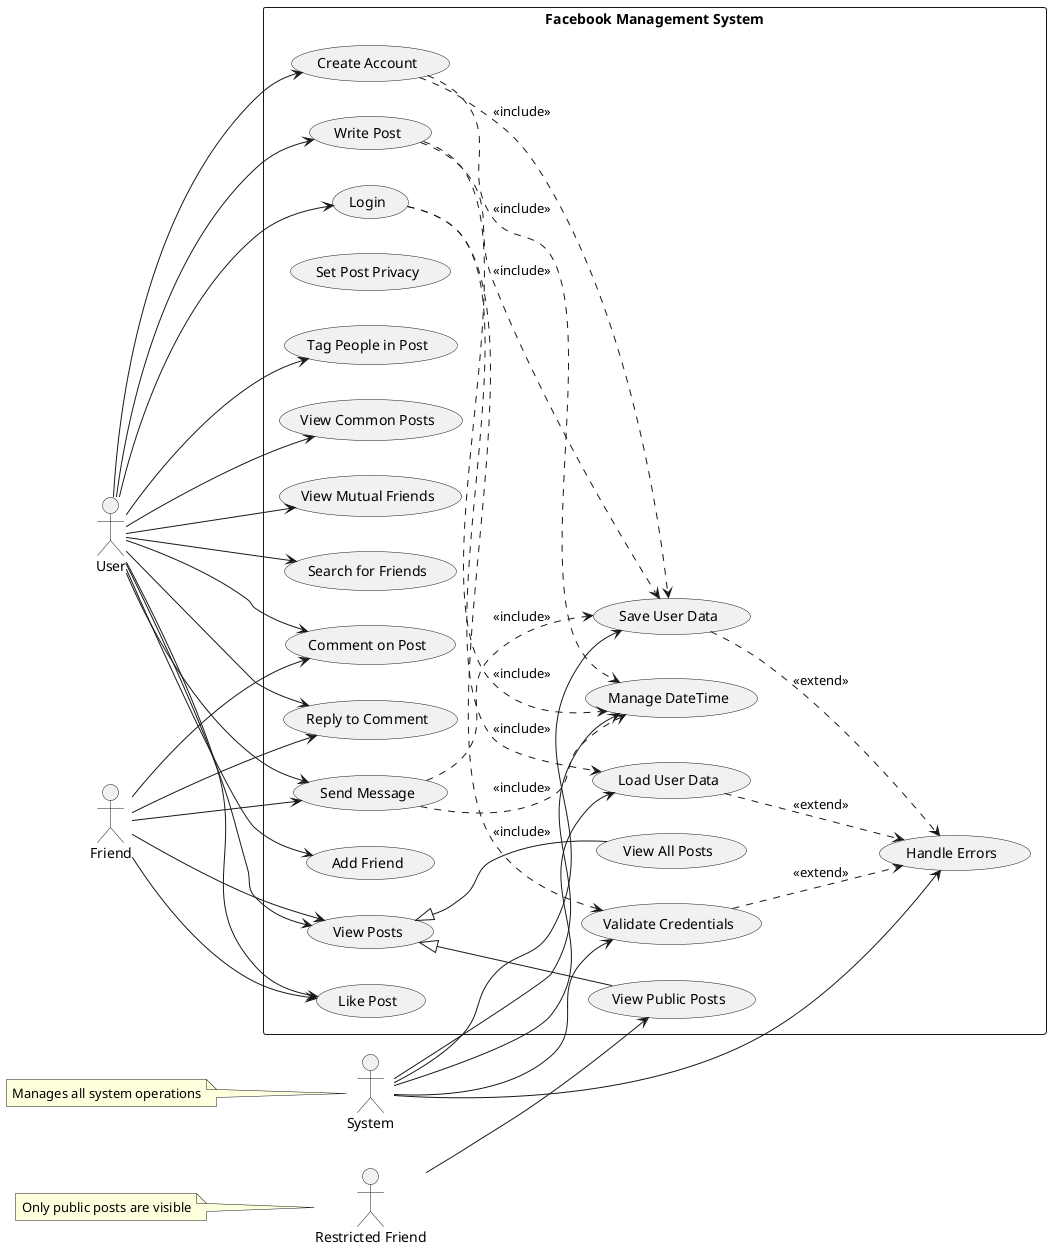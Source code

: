 @startuml Facebook Management System - Use Cases

left to right direction
skinparam packageStyle rectangle

actor "User" as user
actor "Friend" as friend
actor "Restricted Friend" as restricted
actor "System" as system

rectangle "Facebook Management System" {
    ' User Authentication
    usecase "Create Account" as UC1
    usecase "Login" as UC2
    usecase "Validate Credentials" as UC3
    
    ' Post Management
    usecase "Write Post" as UC4
    usecase "Set Post Privacy" as UC5
    usecase "Search for Friends" as UC6
    usecase "Add Friend" as UC7
    usecase "Like Post" as UC8
    usecase "Comment on Post" as UC9
    usecase "Reply to Comment" as UC10
    usecase "Tag People in Post" as UC11
    usecase "Send Message" as UC12
    usecase "View Posts" as UC13
    usecase "View Common Posts" as UC14
    usecase "View Mutual Friends" as UC15
    
    ' Data Management
    usecase "Load User Data" as UC16
    usecase "Save User Data" as UC17
    usecase "Handle Errors" as UC18
    usecase "Manage DateTime" as UC19
    
    ' Extensions
    usecase "View Public Posts" as UC20
    usecase "View All Posts" as UC21
}

' User relationships
user --> UC1
user --> UC2
user --> UC4
user --> UC6
user --> UC7
user --> UC8
user --> UC9
user --> UC10
user --> UC11
user --> UC12
user --> UC13
user --> UC14
user --> UC15

' Friend relationships
friend --> UC13
friend --> UC8
friend --> UC9
friend --> UC10
friend --> UC12

' Restricted friend relationships
restricted --> UC20

' System relationships
system --> UC3
system --> UC16
system --> UC17
system --> UC18
system --> UC19

' Extensions
UC13 <|-- UC20
UC13 <|-- UC21

' Include relationships
UC1 ..> UC19 : <<include>>
UC4 ..> UC19 : <<include>>
UC12 ..> UC19 : <<include>>
UC1 ..> UC17 : <<include>>
UC4 ..> UC17 : <<include>>
UC12 ..> UC17 : <<include>>
UC2 ..> UC3 : <<include>>
UC2 ..> UC16 : <<include>>

' Error handling relationships
UC16 ..> UC18 : <<extend>>
UC17 ..> UC18 : <<extend>>
UC3 ..> UC18 : <<extend>>

note "Only public posts are visible" as N1
N1 .. restricted

note "Manages all system operations" as N2
N2 .. system

@enduml

